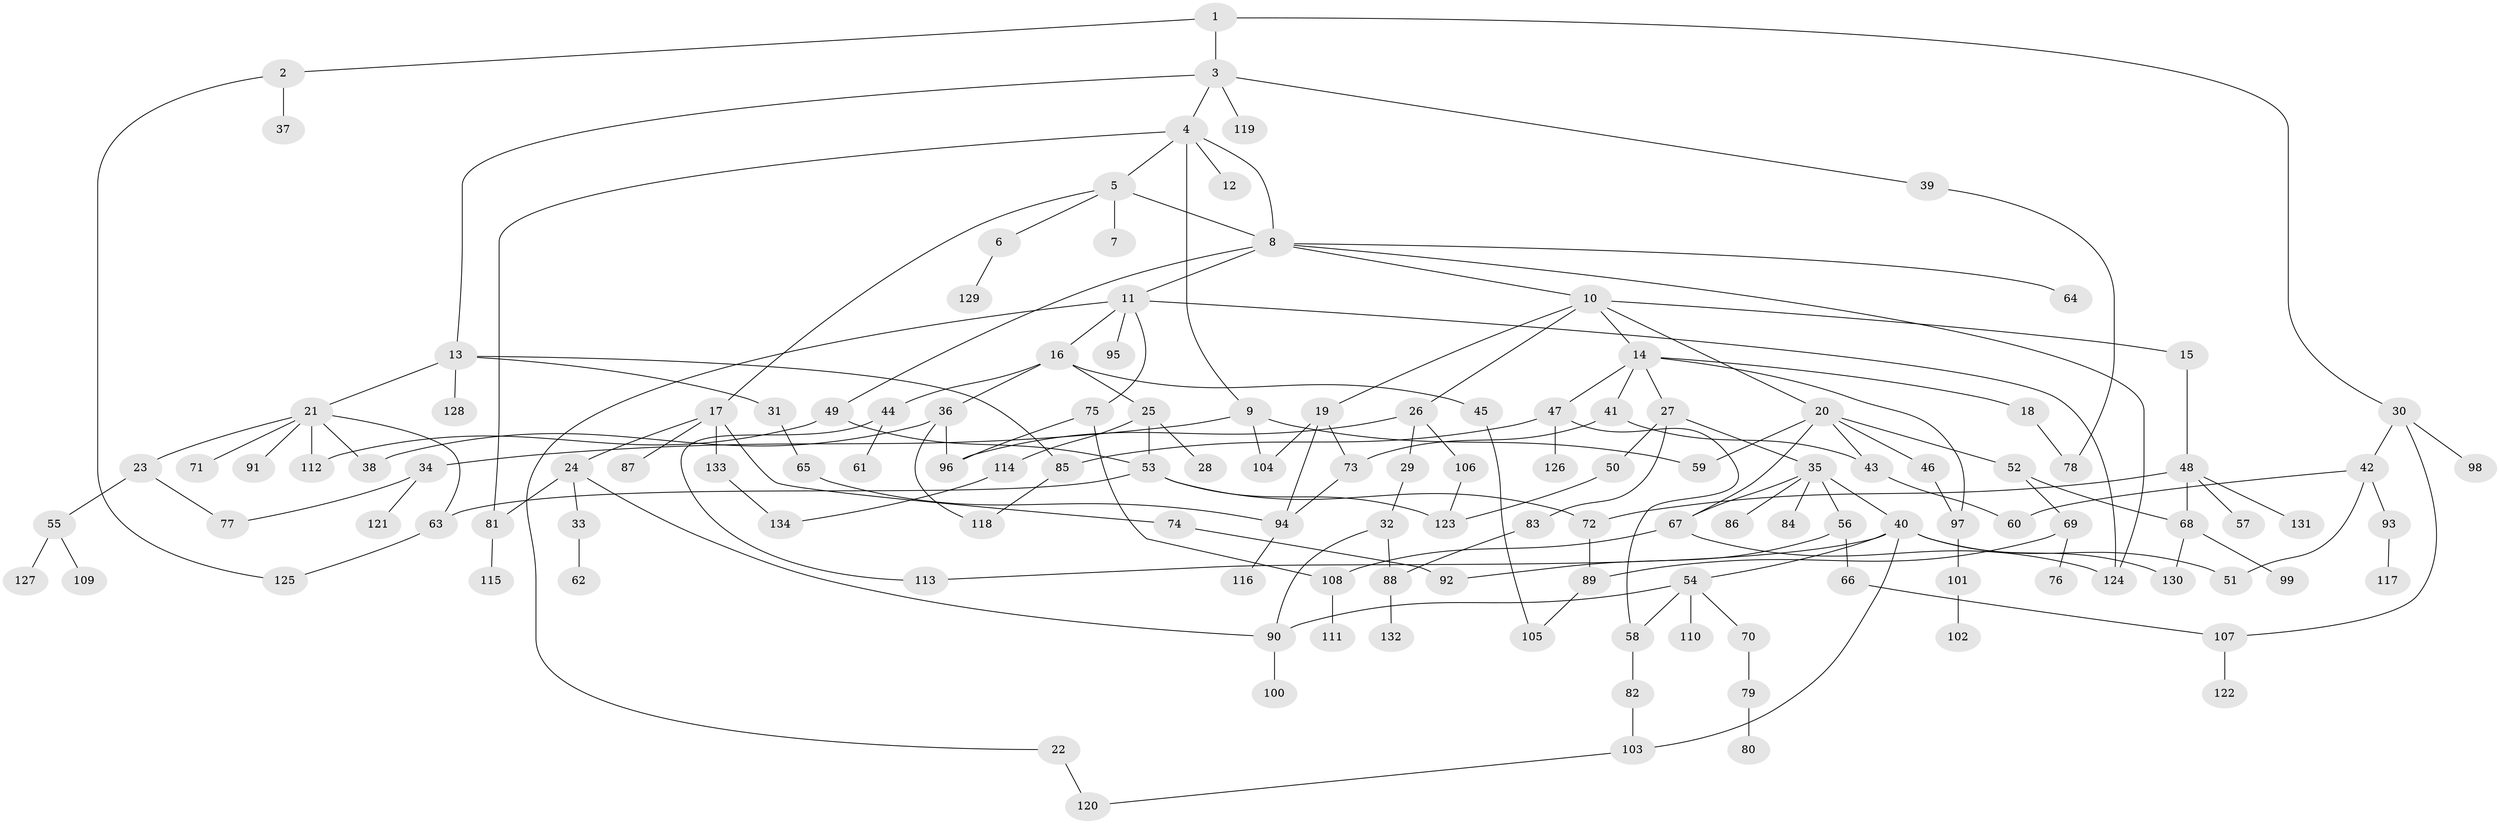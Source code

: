 // coarse degree distribution, {4: 0.1348314606741573, 8: 0.033707865168539325, 7: 0.02247191011235955, 2: 0.2247191011235955, 1: 0.3146067415730337, 6: 0.033707865168539325, 5: 0.0449438202247191, 10: 0.011235955056179775, 9: 0.02247191011235955, 3: 0.15730337078651685}
// Generated by graph-tools (version 1.1) at 2025/51/02/27/25 19:51:40]
// undirected, 134 vertices, 176 edges
graph export_dot {
graph [start="1"]
  node [color=gray90,style=filled];
  1;
  2;
  3;
  4;
  5;
  6;
  7;
  8;
  9;
  10;
  11;
  12;
  13;
  14;
  15;
  16;
  17;
  18;
  19;
  20;
  21;
  22;
  23;
  24;
  25;
  26;
  27;
  28;
  29;
  30;
  31;
  32;
  33;
  34;
  35;
  36;
  37;
  38;
  39;
  40;
  41;
  42;
  43;
  44;
  45;
  46;
  47;
  48;
  49;
  50;
  51;
  52;
  53;
  54;
  55;
  56;
  57;
  58;
  59;
  60;
  61;
  62;
  63;
  64;
  65;
  66;
  67;
  68;
  69;
  70;
  71;
  72;
  73;
  74;
  75;
  76;
  77;
  78;
  79;
  80;
  81;
  82;
  83;
  84;
  85;
  86;
  87;
  88;
  89;
  90;
  91;
  92;
  93;
  94;
  95;
  96;
  97;
  98;
  99;
  100;
  101;
  102;
  103;
  104;
  105;
  106;
  107;
  108;
  109;
  110;
  111;
  112;
  113;
  114;
  115;
  116;
  117;
  118;
  119;
  120;
  121;
  122;
  123;
  124;
  125;
  126;
  127;
  128;
  129;
  130;
  131;
  132;
  133;
  134;
  1 -- 2;
  1 -- 3;
  1 -- 30;
  2 -- 37;
  2 -- 125;
  3 -- 4;
  3 -- 13;
  3 -- 39;
  3 -- 119;
  4 -- 5;
  4 -- 8;
  4 -- 9;
  4 -- 12;
  4 -- 81;
  5 -- 6;
  5 -- 7;
  5 -- 17;
  5 -- 8;
  6 -- 129;
  8 -- 10;
  8 -- 11;
  8 -- 49;
  8 -- 64;
  8 -- 124;
  9 -- 34;
  9 -- 59;
  9 -- 104;
  10 -- 14;
  10 -- 15;
  10 -- 19;
  10 -- 20;
  10 -- 26;
  11 -- 16;
  11 -- 22;
  11 -- 75;
  11 -- 95;
  11 -- 124;
  13 -- 21;
  13 -- 31;
  13 -- 128;
  13 -- 85;
  14 -- 18;
  14 -- 27;
  14 -- 41;
  14 -- 47;
  14 -- 97;
  15 -- 48;
  16 -- 25;
  16 -- 36;
  16 -- 44;
  16 -- 45;
  17 -- 24;
  17 -- 74;
  17 -- 87;
  17 -- 133;
  18 -- 78;
  19 -- 104;
  19 -- 94;
  19 -- 73;
  20 -- 43;
  20 -- 46;
  20 -- 52;
  20 -- 67;
  20 -- 59;
  21 -- 23;
  21 -- 38;
  21 -- 71;
  21 -- 91;
  21 -- 112;
  21 -- 63;
  22 -- 120;
  23 -- 55;
  23 -- 77;
  24 -- 33;
  24 -- 81;
  24 -- 90;
  25 -- 28;
  25 -- 114;
  25 -- 53;
  26 -- 29;
  26 -- 106;
  26 -- 96;
  27 -- 35;
  27 -- 50;
  27 -- 83;
  29 -- 32;
  30 -- 42;
  30 -- 98;
  30 -- 107;
  31 -- 65;
  32 -- 88;
  32 -- 90;
  33 -- 62;
  34 -- 121;
  34 -- 77;
  35 -- 40;
  35 -- 56;
  35 -- 84;
  35 -- 86;
  35 -- 67;
  36 -- 96;
  36 -- 38;
  36 -- 118;
  39 -- 78;
  40 -- 54;
  40 -- 103;
  40 -- 51;
  40 -- 113;
  40 -- 130;
  41 -- 73;
  41 -- 43;
  42 -- 51;
  42 -- 93;
  42 -- 60;
  43 -- 60;
  44 -- 61;
  44 -- 113;
  45 -- 105;
  46 -- 97;
  47 -- 58;
  47 -- 85;
  47 -- 126;
  48 -- 57;
  48 -- 68;
  48 -- 131;
  48 -- 72;
  49 -- 53;
  49 -- 112;
  50 -- 123;
  52 -- 69;
  52 -- 68;
  53 -- 63;
  53 -- 72;
  53 -- 123;
  54 -- 70;
  54 -- 90;
  54 -- 110;
  54 -- 58;
  55 -- 109;
  55 -- 127;
  56 -- 66;
  56 -- 92;
  58 -- 82;
  63 -- 125;
  65 -- 94;
  66 -- 107;
  67 -- 124;
  67 -- 108;
  68 -- 99;
  68 -- 130;
  69 -- 76;
  69 -- 89;
  70 -- 79;
  72 -- 89;
  73 -- 94;
  74 -- 92;
  75 -- 108;
  75 -- 96;
  79 -- 80;
  81 -- 115;
  82 -- 103;
  83 -- 88;
  85 -- 118;
  88 -- 132;
  89 -- 105;
  90 -- 100;
  93 -- 117;
  94 -- 116;
  97 -- 101;
  101 -- 102;
  103 -- 120;
  106 -- 123;
  107 -- 122;
  108 -- 111;
  114 -- 134;
  133 -- 134;
}

